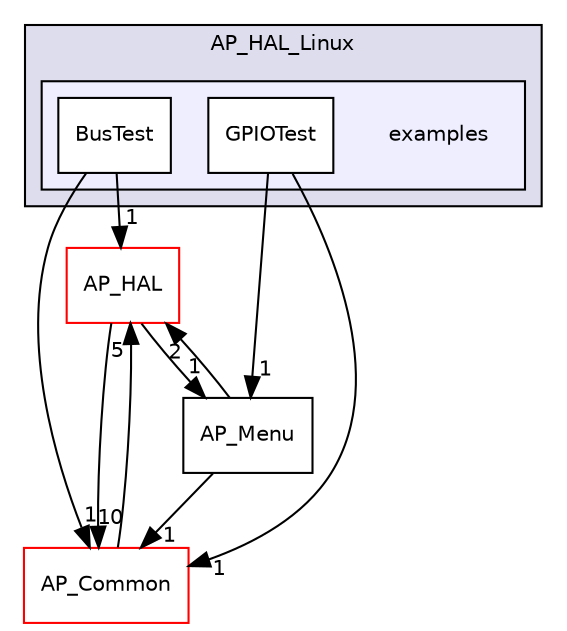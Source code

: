 digraph "libraries/AP_HAL_Linux/examples" {
  compound=true
  node [ fontsize="10", fontname="Helvetica"];
  edge [ labelfontsize="10", labelfontname="Helvetica"];
  subgraph clusterdir_8368ee2f250655722bce4ae7bccd6615 {
    graph [ bgcolor="#ddddee", pencolor="black", label="AP_HAL_Linux" fontname="Helvetica", fontsize="10", URL="dir_8368ee2f250655722bce4ae7bccd6615.html"]
  subgraph clusterdir_5f11d1e7179f0aa11ecb6172772740ed {
    graph [ bgcolor="#eeeeff", pencolor="black", label="" URL="dir_5f11d1e7179f0aa11ecb6172772740ed.html"];
    dir_5f11d1e7179f0aa11ecb6172772740ed [shape=plaintext label="examples"];
    dir_883da89f4246ccc19e54182db89135d8 [shape=box label="BusTest" color="black" fillcolor="white" style="filled" URL="dir_883da89f4246ccc19e54182db89135d8.html"];
    dir_7bcab15a8b33b370a958e6d3616a76fe [shape=box label="GPIOTest" color="black" fillcolor="white" style="filled" URL="dir_7bcab15a8b33b370a958e6d3616a76fe.html"];
  }
  }
  dir_5c7c13415f99a980aec00933a5499141 [shape=box label="AP_Menu" URL="dir_5c7c13415f99a980aec00933a5499141.html"];
  dir_1cbc10423b2512b31103883361e0123b [shape=box label="AP_HAL" fillcolor="white" style="filled" color="red" URL="dir_1cbc10423b2512b31103883361e0123b.html"];
  dir_df3f4256615fd4197927a84a019a8bd8 [shape=box label="AP_Common" fillcolor="white" style="filled" color="red" URL="dir_df3f4256615fd4197927a84a019a8bd8.html"];
  dir_5c7c13415f99a980aec00933a5499141->dir_1cbc10423b2512b31103883361e0123b [headlabel="2", labeldistance=1.5 headhref="dir_000107_000057.html"];
  dir_5c7c13415f99a980aec00933a5499141->dir_df3f4256615fd4197927a84a019a8bd8 [headlabel="1", labeldistance=1.5 headhref="dir_000107_000036.html"];
  dir_1cbc10423b2512b31103883361e0123b->dir_5c7c13415f99a980aec00933a5499141 [headlabel="1", labeldistance=1.5 headhref="dir_000057_000107.html"];
  dir_1cbc10423b2512b31103883361e0123b->dir_df3f4256615fd4197927a84a019a8bd8 [headlabel="10", labeldistance=1.5 headhref="dir_000057_000036.html"];
  dir_883da89f4246ccc19e54182db89135d8->dir_1cbc10423b2512b31103883361e0123b [headlabel="1", labeldistance=1.5 headhref="dir_000079_000057.html"];
  dir_883da89f4246ccc19e54182db89135d8->dir_df3f4256615fd4197927a84a019a8bd8 [headlabel="1", labeldistance=1.5 headhref="dir_000079_000036.html"];
  dir_7bcab15a8b33b370a958e6d3616a76fe->dir_5c7c13415f99a980aec00933a5499141 [headlabel="1", labeldistance=1.5 headhref="dir_000080_000107.html"];
  dir_7bcab15a8b33b370a958e6d3616a76fe->dir_df3f4256615fd4197927a84a019a8bd8 [headlabel="1", labeldistance=1.5 headhref="dir_000080_000036.html"];
  dir_df3f4256615fd4197927a84a019a8bd8->dir_1cbc10423b2512b31103883361e0123b [headlabel="5", labeldistance=1.5 headhref="dir_000036_000057.html"];
}
